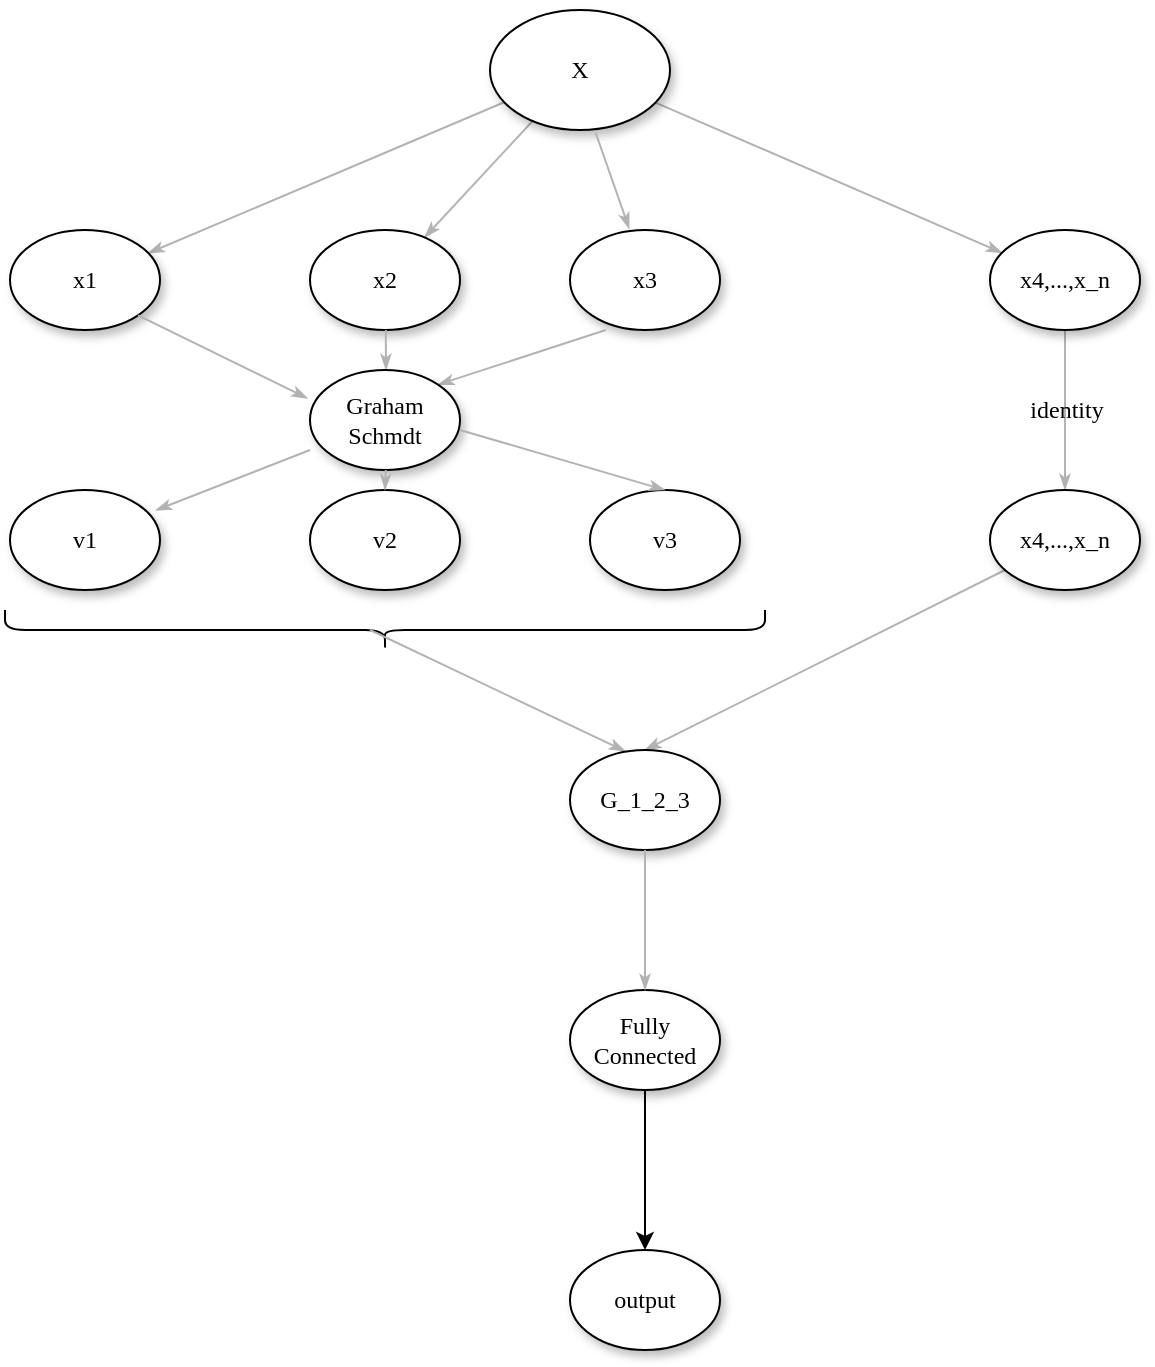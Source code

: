 <mxfile version="18.0.2" type="github">
  <diagram name="Page-1" id="42789a77-a242-8287-6e28-9cd8cfd52e62">
    <mxGraphModel dx="1038" dy="579" grid="1" gridSize="10" guides="1" tooltips="1" connect="1" arrows="1" fold="1" page="1" pageScale="1" pageWidth="1100" pageHeight="850" background="none" math="0" shadow="0">
      <root>
        <mxCell id="0" />
        <mxCell id="1" parent="0" />
        <mxCell id="1ea317790d2ca983-12" style="edgeStyle=none;rounded=1;html=1;labelBackgroundColor=none;startArrow=none;startFill=0;startSize=5;endArrow=classicThin;endFill=1;endSize=5;jettySize=auto;orthogonalLoop=1;strokeColor=#B3B3B3;strokeWidth=1;fontFamily=Verdana;fontSize=12" parent="1" source="1ea317790d2ca983-1" target="1ea317790d2ca983-2" edge="1">
          <mxGeometry relative="1" as="geometry" />
        </mxCell>
        <mxCell id="1ea317790d2ca983-13" value="" style="edgeStyle=none;rounded=1;html=1;labelBackgroundColor=none;startArrow=none;startFill=0;startSize=5;endArrow=classicThin;endFill=1;endSize=5;jettySize=auto;orthogonalLoop=1;strokeColor=#B3B3B3;strokeWidth=1;fontFamily=Verdana;fontSize=12" parent="1" source="1ea317790d2ca983-1" target="1ea317790d2ca983-9" edge="1">
          <mxGeometry x="0.047" y="16" relative="1" as="geometry">
            <mxPoint as="offset" />
          </mxGeometry>
        </mxCell>
        <mxCell id="1ea317790d2ca983-14" value="" style="edgeStyle=none;rounded=1;html=1;labelBackgroundColor=none;startArrow=none;startFill=0;startSize=5;endArrow=classicThin;endFill=1;endSize=5;jettySize=auto;orthogonalLoop=1;strokeColor=#B3B3B3;strokeWidth=1;fontFamily=Verdana;fontSize=12" parent="1" source="1ea317790d2ca983-1" target="1ea317790d2ca983-3" edge="1">
          <mxGeometry x="-0.079" y="-32" relative="1" as="geometry">
            <mxPoint as="offset" />
          </mxGeometry>
        </mxCell>
        <mxCell id="1ea317790d2ca983-1" value="X" style="ellipse;whiteSpace=wrap;html=1;rounded=0;shadow=1;comic=0;labelBackgroundColor=none;strokeWidth=1;fontFamily=Verdana;fontSize=12;align=center;" parent="1" vertex="1">
          <mxGeometry x="450" y="80" width="90" height="60" as="geometry" />
        </mxCell>
        <mxCell id="1ea317790d2ca983-2" value="&lt;span&gt;x2&lt;/span&gt;" style="ellipse;whiteSpace=wrap;html=1;rounded=0;shadow=1;comic=0;labelBackgroundColor=none;strokeWidth=1;fontFamily=Verdana;fontSize=12;align=center;" parent="1" vertex="1">
          <mxGeometry x="360" y="190" width="75" height="50" as="geometry" />
        </mxCell>
        <mxCell id="1ea317790d2ca983-15" value="identity" style="edgeStyle=none;rounded=1;html=1;labelBackgroundColor=none;startArrow=none;startFill=0;startSize=5;endArrow=classicThin;endFill=1;endSize=5;jettySize=auto;orthogonalLoop=1;strokeColor=#B3B3B3;strokeWidth=1;fontFamily=Verdana;fontSize=12" parent="1" source="1ea317790d2ca983-3" target="1ea317790d2ca983-4" edge="1">
          <mxGeometry relative="1" as="geometry" />
        </mxCell>
        <mxCell id="1ea317790d2ca983-3" value="x4,...,x_n" style="ellipse;whiteSpace=wrap;html=1;rounded=0;shadow=1;comic=0;labelBackgroundColor=none;strokeWidth=1;fontFamily=Verdana;fontSize=12;align=center;" parent="1" vertex="1">
          <mxGeometry x="700" y="190" width="75" height="50" as="geometry" />
        </mxCell>
        <mxCell id="1ea317790d2ca983-16" value="" style="edgeStyle=none;rounded=1;html=1;labelBackgroundColor=none;startArrow=none;startFill=0;startSize=5;endArrow=classicThin;endFill=1;endSize=5;jettySize=auto;orthogonalLoop=1;strokeColor=#B3B3B3;strokeWidth=1;fontFamily=Verdana;fontSize=12;entryX=0.5;entryY=0;entryDx=0;entryDy=0;" parent="1" source="1ea317790d2ca983-4" target="lGeIW7cVohoedyAt-QEd-14" edge="1">
          <mxGeometry relative="1" as="geometry">
            <mxPoint x="580" y="430" as="targetPoint" />
            <Array as="points" />
          </mxGeometry>
        </mxCell>
        <mxCell id="1ea317790d2ca983-4" value="x4,...,x_n" style="ellipse;whiteSpace=wrap;html=1;rounded=0;shadow=1;comic=0;labelBackgroundColor=none;strokeWidth=1;fontFamily=Verdana;fontSize=12;align=center;" parent="1" vertex="1">
          <mxGeometry x="700" y="320" width="75" height="50" as="geometry" />
        </mxCell>
        <mxCell id="1ea317790d2ca983-6" value="&lt;span&gt;v3&lt;/span&gt;" style="ellipse;whiteSpace=wrap;html=1;rounded=0;shadow=1;comic=0;labelBackgroundColor=none;strokeWidth=1;fontFamily=Verdana;fontSize=12;align=center;" parent="1" vertex="1">
          <mxGeometry x="500" y="320" width="75" height="50" as="geometry" />
        </mxCell>
        <mxCell id="1ea317790d2ca983-7" value="&lt;span&gt;v2&lt;/span&gt;" style="ellipse;whiteSpace=wrap;html=1;rounded=0;shadow=1;comic=0;labelBackgroundColor=none;strokeWidth=1;fontFamily=Verdana;fontSize=12;align=center;" parent="1" vertex="1">
          <mxGeometry x="360" y="320" width="75" height="50" as="geometry" />
        </mxCell>
        <mxCell id="1ea317790d2ca983-9" value="x1" style="ellipse;whiteSpace=wrap;html=1;rounded=0;shadow=1;comic=0;labelBackgroundColor=none;strokeWidth=1;fontFamily=Verdana;fontSize=12;align=center;" parent="1" vertex="1">
          <mxGeometry x="210" y="190" width="75" height="50" as="geometry" />
        </mxCell>
        <mxCell id="1ea317790d2ca983-10" value="&lt;span&gt;v1&lt;/span&gt;" style="ellipse;whiteSpace=wrap;html=1;rounded=0;shadow=1;comic=0;labelBackgroundColor=none;strokeWidth=1;fontFamily=Verdana;fontSize=12;align=center;" parent="1" vertex="1">
          <mxGeometry x="210" y="320" width="75" height="50" as="geometry" />
        </mxCell>
        <mxCell id="lGeIW7cVohoedyAt-QEd-1" value="&lt;span&gt;x3&lt;/span&gt;" style="ellipse;whiteSpace=wrap;html=1;rounded=0;shadow=1;comic=0;labelBackgroundColor=none;strokeWidth=1;fontFamily=Verdana;fontSize=12;align=center;" vertex="1" parent="1">
          <mxGeometry x="490" y="190" width="75" height="50" as="geometry" />
        </mxCell>
        <mxCell id="lGeIW7cVohoedyAt-QEd-2" style="edgeStyle=none;rounded=1;html=1;labelBackgroundColor=none;startArrow=none;startFill=0;startSize=5;endArrow=classicThin;endFill=1;endSize=5;jettySize=auto;orthogonalLoop=1;strokeColor=#B3B3B3;strokeWidth=1;fontFamily=Verdana;fontSize=12;entryX=0.395;entryY=-0.012;entryDx=0;entryDy=0;entryPerimeter=0;exitX=0.587;exitY=1.023;exitDx=0;exitDy=0;exitPerimeter=0;" edge="1" parent="1" source="1ea317790d2ca983-1" target="lGeIW7cVohoedyAt-QEd-1">
          <mxGeometry relative="1" as="geometry">
            <mxPoint x="481.33" y="145.515" as="sourcePoint" />
            <mxPoint x="427.165" y="203.713" as="targetPoint" />
          </mxGeometry>
        </mxCell>
        <mxCell id="lGeIW7cVohoedyAt-QEd-3" value="" style="edgeStyle=none;rounded=1;html=1;labelBackgroundColor=none;startArrow=none;startFill=0;startSize=5;endArrow=classicThin;endFill=1;endSize=5;jettySize=auto;orthogonalLoop=1;strokeColor=#B3B3B3;strokeWidth=1;fontFamily=Verdana;fontSize=12;entryX=1;entryY=0;entryDx=0;entryDy=0;" edge="1" parent="1" target="lGeIW7cVohoedyAt-QEd-6">
          <mxGeometry x="0.047" y="16" relative="1" as="geometry">
            <mxPoint x="507.89" y="240.0" as="sourcePoint" />
            <mxPoint x="470" y="260" as="targetPoint" />
            <mxPoint as="offset" />
          </mxGeometry>
        </mxCell>
        <mxCell id="lGeIW7cVohoedyAt-QEd-4" value="" style="edgeStyle=none;rounded=1;html=1;labelBackgroundColor=none;startArrow=none;startFill=0;startSize=5;endArrow=classicThin;endFill=1;endSize=5;jettySize=auto;orthogonalLoop=1;strokeColor=#B3B3B3;strokeWidth=1;fontFamily=Verdana;fontSize=12" edge="1" parent="1">
          <mxGeometry x="0.047" y="16" relative="1" as="geometry">
            <mxPoint x="397.89" y="240.0" as="sourcePoint" />
            <mxPoint x="398" y="260" as="targetPoint" />
            <mxPoint as="offset" />
          </mxGeometry>
        </mxCell>
        <mxCell id="lGeIW7cVohoedyAt-QEd-5" value="" style="edgeStyle=none;rounded=1;html=1;labelBackgroundColor=none;startArrow=none;startFill=0;startSize=5;endArrow=classicThin;endFill=1;endSize=5;jettySize=auto;orthogonalLoop=1;strokeColor=#B3B3B3;strokeWidth=1;fontFamily=Verdana;fontSize=12;exitX=1;exitY=1;exitDx=0;exitDy=0;entryX=-0.016;entryY=0.284;entryDx=0;entryDy=0;entryPerimeter=0;" edge="1" parent="1" source="1ea317790d2ca983-9" target="lGeIW7cVohoedyAt-QEd-6">
          <mxGeometry x="0.047" y="16" relative="1" as="geometry">
            <mxPoint x="257.89" y="240.0" as="sourcePoint" />
            <mxPoint x="310" y="270" as="targetPoint" />
            <mxPoint as="offset" />
          </mxGeometry>
        </mxCell>
        <mxCell id="lGeIW7cVohoedyAt-QEd-6" value="&lt;span&gt;Graham Schmdt&lt;/span&gt;" style="ellipse;whiteSpace=wrap;html=1;rounded=0;shadow=1;comic=0;labelBackgroundColor=none;strokeWidth=1;fontFamily=Verdana;fontSize=12;align=center;" vertex="1" parent="1">
          <mxGeometry x="360" y="260" width="75" height="50" as="geometry" />
        </mxCell>
        <mxCell id="lGeIW7cVohoedyAt-QEd-7" value="" style="edgeStyle=none;rounded=1;html=1;labelBackgroundColor=none;startArrow=none;startFill=0;startSize=5;endArrow=classicThin;endFill=1;endSize=5;jettySize=auto;orthogonalLoop=1;strokeColor=#B3B3B3;strokeWidth=1;fontFamily=Verdana;fontSize=12;exitX=1;exitY=1;exitDx=0;exitDy=0;entryX=0.971;entryY=0.204;entryDx=0;entryDy=0;entryPerimeter=0;" edge="1" parent="1" target="1ea317790d2ca983-10">
          <mxGeometry x="0.047" y="16" relative="1" as="geometry">
            <mxPoint x="359.998" y="299.996" as="sourcePoint" />
            <mxPoint x="444.96" y="341.4" as="targetPoint" />
            <mxPoint as="offset" />
          </mxGeometry>
        </mxCell>
        <mxCell id="lGeIW7cVohoedyAt-QEd-10" value="" style="edgeStyle=none;rounded=1;html=1;labelBackgroundColor=none;startArrow=none;startFill=0;startSize=5;endArrow=classicThin;endFill=1;endSize=5;jettySize=auto;orthogonalLoop=1;strokeColor=#B3B3B3;strokeWidth=1;fontFamily=Verdana;fontSize=12;entryX=0.5;entryY=0;entryDx=0;entryDy=0;" edge="1" parent="1" target="1ea317790d2ca983-7">
          <mxGeometry x="0.047" y="16" relative="1" as="geometry">
            <mxPoint x="397.89" y="310.0" as="sourcePoint" />
            <mxPoint x="490" y="340" as="targetPoint" />
            <mxPoint as="offset" />
          </mxGeometry>
        </mxCell>
        <mxCell id="lGeIW7cVohoedyAt-QEd-11" value="" style="edgeStyle=none;rounded=1;html=1;labelBackgroundColor=none;startArrow=none;startFill=0;startSize=5;endArrow=classicThin;endFill=1;endSize=5;jettySize=auto;orthogonalLoop=1;strokeColor=#B3B3B3;strokeWidth=1;fontFamily=Verdana;fontSize=12;exitX=1;exitY=1;exitDx=0;exitDy=0;entryX=0.5;entryY=0;entryDx=0;entryDy=0;" edge="1" parent="1" target="1ea317790d2ca983-6">
          <mxGeometry x="0.047" y="16" relative="1" as="geometry">
            <mxPoint x="434.998" y="289.996" as="sourcePoint" />
            <mxPoint x="519.96" y="331.4" as="targetPoint" />
            <mxPoint as="offset" />
          </mxGeometry>
        </mxCell>
        <mxCell id="lGeIW7cVohoedyAt-QEd-12" value="" style="shape=curlyBracket;whiteSpace=wrap;html=1;rounded=1;size=0.5;rotation=-90;" vertex="1" parent="1">
          <mxGeometry x="387.5" y="200" width="20" height="380" as="geometry" />
        </mxCell>
        <mxCell id="lGeIW7cVohoedyAt-QEd-13" value="" style="edgeStyle=none;rounded=1;html=1;labelBackgroundColor=none;startArrow=none;startFill=0;startSize=5;endArrow=classicThin;endFill=1;endSize=5;jettySize=auto;orthogonalLoop=1;strokeColor=#B3B3B3;strokeWidth=1;fontFamily=Verdana;fontSize=12;exitX=1;exitY=1;exitDx=0;exitDy=0;entryX=0.368;entryY=0.012;entryDx=0;entryDy=0;entryPerimeter=0;" edge="1" parent="1" target="lGeIW7cVohoedyAt-QEd-14">
          <mxGeometry x="0.047" y="16" relative="1" as="geometry">
            <mxPoint x="389.998" y="389.996" as="sourcePoint" />
            <mxPoint x="474.96" y="431.4" as="targetPoint" />
            <mxPoint as="offset" />
          </mxGeometry>
        </mxCell>
        <mxCell id="lGeIW7cVohoedyAt-QEd-14" value="&lt;span&gt;G_1_2_3&lt;/span&gt;" style="ellipse;whiteSpace=wrap;html=1;rounded=0;shadow=1;comic=0;labelBackgroundColor=none;strokeWidth=1;fontFamily=Verdana;fontSize=12;align=center;" vertex="1" parent="1">
          <mxGeometry x="490" y="450" width="75" height="50" as="geometry" />
        </mxCell>
        <mxCell id="lGeIW7cVohoedyAt-QEd-25" value="" style="edgeStyle=orthogonalEdgeStyle;rounded=0;orthogonalLoop=1;jettySize=auto;html=1;" edge="1" parent="1" source="lGeIW7cVohoedyAt-QEd-22" target="lGeIW7cVohoedyAt-QEd-24">
          <mxGeometry relative="1" as="geometry" />
        </mxCell>
        <mxCell id="lGeIW7cVohoedyAt-QEd-22" value="&lt;span&gt;Fully Connected&lt;/span&gt;" style="ellipse;whiteSpace=wrap;html=1;rounded=0;shadow=1;comic=0;labelBackgroundColor=none;strokeWidth=1;fontFamily=Verdana;fontSize=12;align=center;" vertex="1" parent="1">
          <mxGeometry x="490" y="570" width="75" height="50" as="geometry" />
        </mxCell>
        <mxCell id="lGeIW7cVohoedyAt-QEd-23" value="" style="edgeStyle=none;rounded=1;html=1;labelBackgroundColor=none;startArrow=none;startFill=0;startSize=5;endArrow=classicThin;endFill=1;endSize=5;jettySize=auto;orthogonalLoop=1;strokeColor=#B3B3B3;strokeWidth=1;fontFamily=Verdana;fontSize=12;exitX=0.5;exitY=1;exitDx=0;exitDy=0;entryX=0.5;entryY=0;entryDx=0;entryDy=0;" edge="1" parent="1" source="lGeIW7cVohoedyAt-QEd-14" target="lGeIW7cVohoedyAt-QEd-22">
          <mxGeometry x="0.047" y="16" relative="1" as="geometry">
            <mxPoint x="519.998" y="499.996" as="sourcePoint" />
            <mxPoint x="647.6" y="560.6" as="targetPoint" />
            <mxPoint as="offset" />
          </mxGeometry>
        </mxCell>
        <mxCell id="lGeIW7cVohoedyAt-QEd-24" value="output" style="ellipse;whiteSpace=wrap;html=1;rounded=0;shadow=1;comic=0;labelBackgroundColor=none;strokeWidth=1;fontFamily=Verdana;fontSize=12;align=center;" vertex="1" parent="1">
          <mxGeometry x="490" y="700" width="75" height="50" as="geometry" />
        </mxCell>
      </root>
    </mxGraphModel>
  </diagram>
</mxfile>
